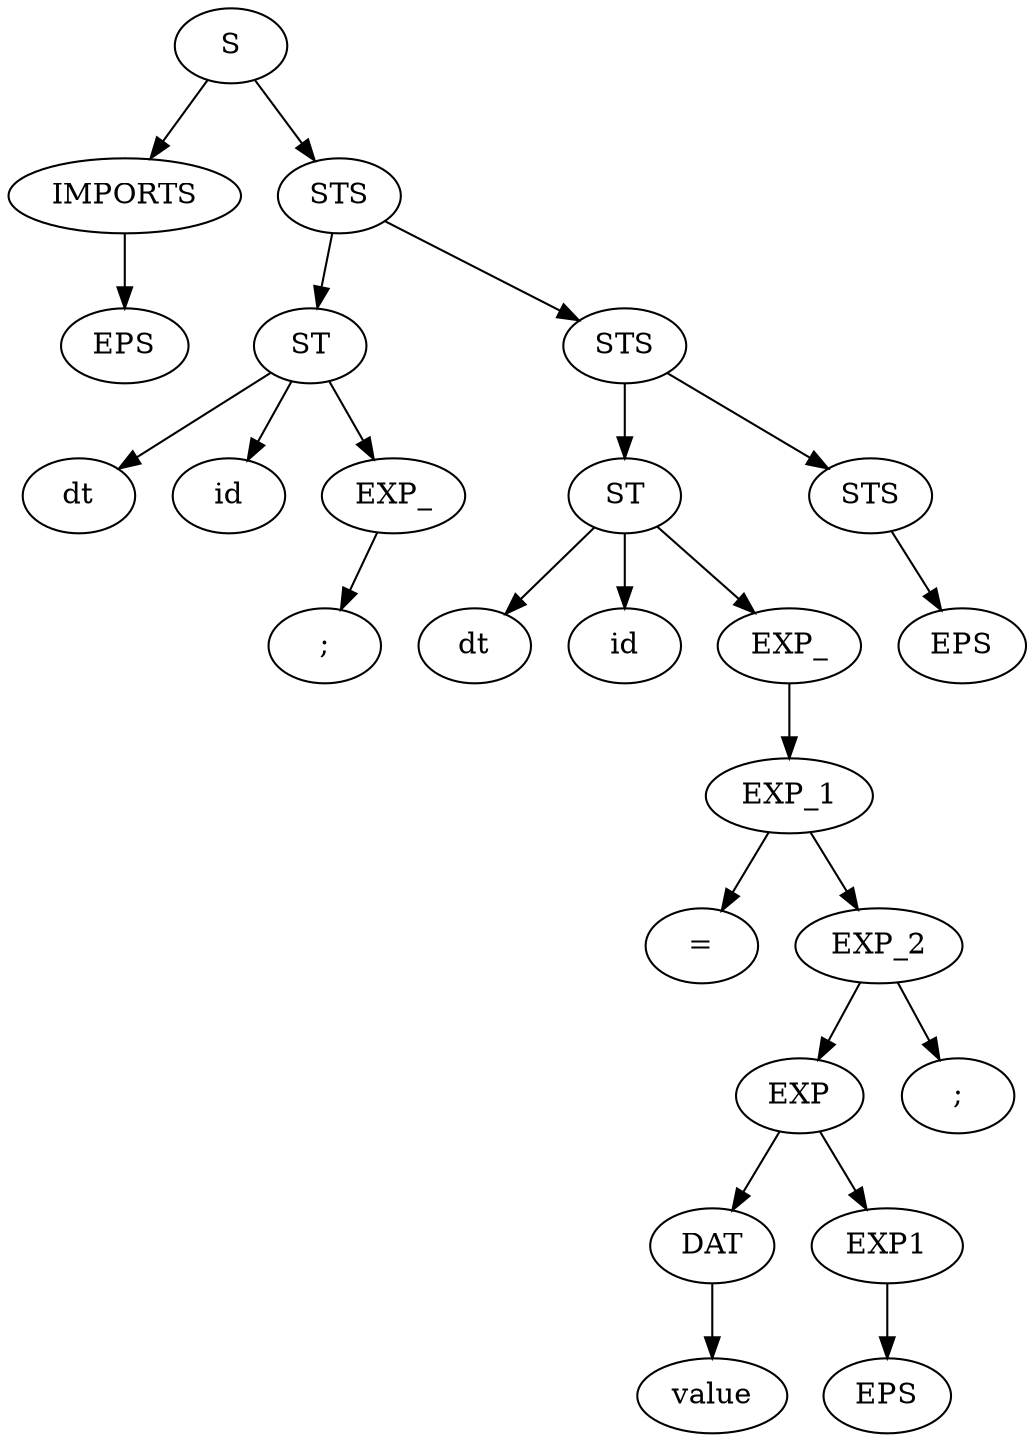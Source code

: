 digraph G {
"0x108a940";
"0x108a940"[label="S"];
"0x108a940" -> "0x10695e0";
"0x10695e0"[label="IMPORTS"];
"0x108a940" -> "0x1087df0";
"0x1087df0"[label="STS"];
"0x10695e0";
"0x10695e0"[label="IMPORTS"];
"0x10695e0" -> "0x106df10";
"0x106df10"[label="EPS"];
"0x1087df0";
"0x1087df0"[label="STS"];
"0x1087df0" -> "0x1029b60";
"0x1029b60"[label="ST"];
"0x1087df0" -> "0x10852a0";
"0x10852a0"[label="STS"];
"0x1029b60";
"0x1029b60"[label="ST"];
"0x1029b60" -> "0x106ee40";
"0x106ee40"[label="dt"];
"0x1029b60" -> "0x106eb80";
"0x106eb80"[label="id"];
"0x1029b60" -> "0x1020aa0";
"0x1020aa0"[label="EXP_"];
"0x1020aa0";
"0x1020aa0"[label="EXP_"];
"0x1020aa0" -> "0x1069690";
"0x1069690"[label=";"];
"0x10852a0";
"0x10852a0"[label="STS"];
"0x10852a0" -> "0x10810e0";
"0x10810e0"[label="ST"];
"0x10852a0" -> "0x1085220";
"0x1085220"[label="STS"];
"0x10810e0";
"0x10810e0"[label="ST"];
"0x10810e0" -> "0x10851e0";
"0x10851e0"[label="dt"];
"0x10810e0" -> "0x1083c50";
"0x1083c50"[label="id"];
"0x10810e0" -> "0x107fb50";
"0x107fb50"[label="EXP_"];
"0x107fb50";
"0x107fb50"[label="EXP_"];
"0x107fb50" -> "0x107cf70";
"0x107cf70"[label="EXP_1"];
"0x107cf70";
"0x107cf70"[label="EXP_1"];
"0x107cf70" -> "0x107fb10";
"0x107fb10"[label="="];
"0x107cf70" -> "0x107a3e0";
"0x107a3e0"[label="EXP_2"];
"0x107a3e0";
"0x107a3e0"[label="EXP_2"];
"0x107a3e0" -> "0x1077870";
"0x1077870"[label="EXP"];
"0x107a3e0" -> "0x107b9c0";
"0x107b9c0"[label=";"];
"0x1077870";
"0x1077870"[label="EXP"];
"0x1077870" -> "0x106ef00";
"0x106ef00"[label="DAT"];
"0x1077870" -> "0x10777d0";
"0x10777d0"[label="EXP1"];
"0x106ef00";
"0x106ef00"[label="DAT"];
"0x106ef00" -> "0x1077790";
"0x1077790"[label="value"];
"0x10777d0";
"0x10777d0"[label="EXP1"];
"0x10777d0" -> "0x1077810";
"0x1077810"[label="EPS"];
"0x1085220";
"0x1085220"[label="STS"];
"0x1085220" -> "0x1085260";
"0x1085260"[label="EPS"];
}
